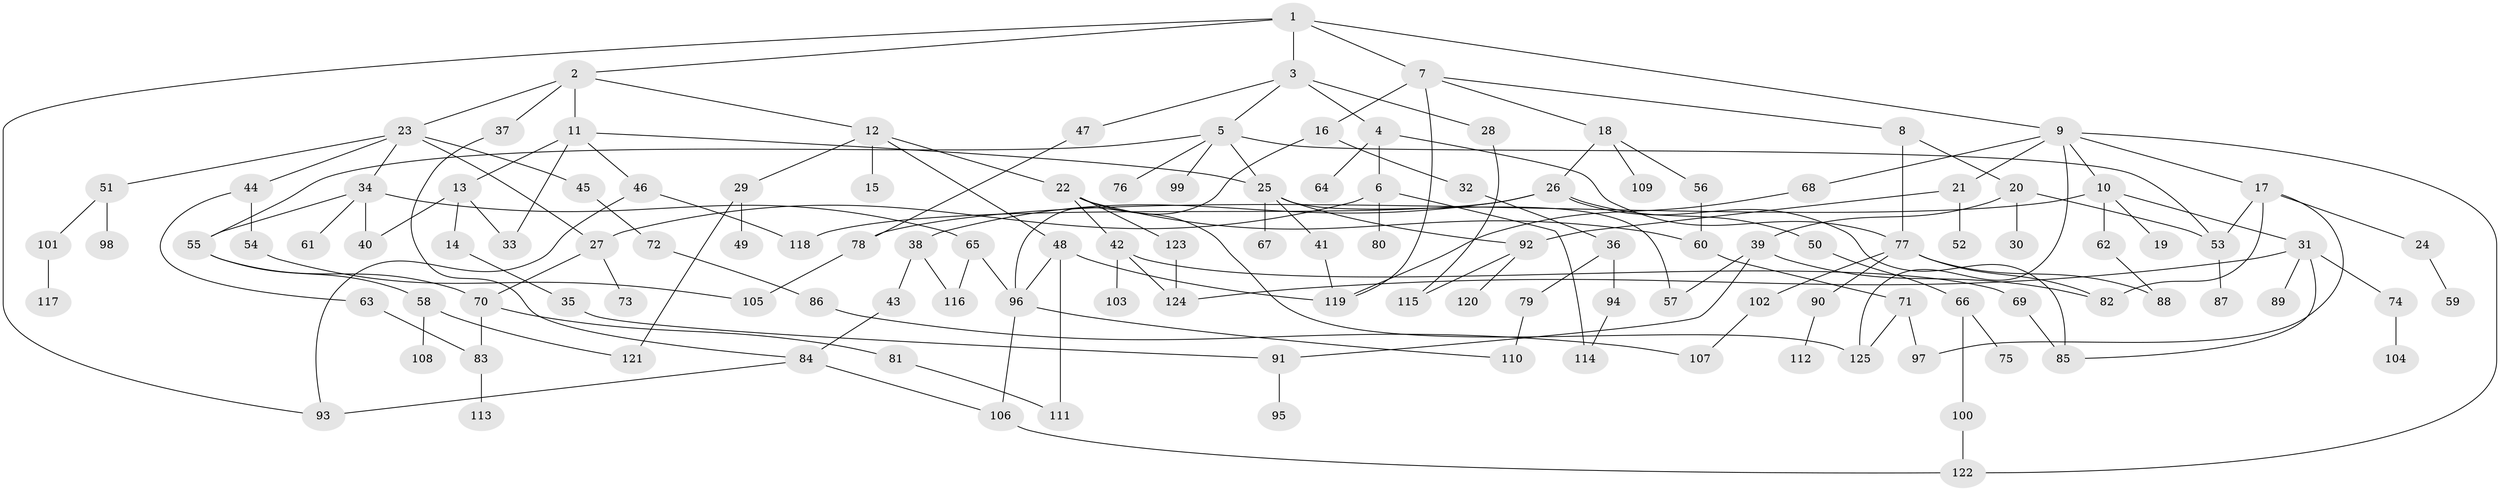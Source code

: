 // coarse degree distribution, {8: 0.031746031746031744, 5: 0.1111111111111111, 3: 0.2698412698412698, 7: 0.015873015873015872, 4: 0.1746031746031746, 2: 0.20634920634920634, 6: 0.047619047619047616, 1: 0.14285714285714285}
// Generated by graph-tools (version 1.1) at 2025/49/03/04/25 22:49:00]
// undirected, 125 vertices, 169 edges
graph export_dot {
  node [color=gray90,style=filled];
  1;
  2;
  3;
  4;
  5;
  6;
  7;
  8;
  9;
  10;
  11;
  12;
  13;
  14;
  15;
  16;
  17;
  18;
  19;
  20;
  21;
  22;
  23;
  24;
  25;
  26;
  27;
  28;
  29;
  30;
  31;
  32;
  33;
  34;
  35;
  36;
  37;
  38;
  39;
  40;
  41;
  42;
  43;
  44;
  45;
  46;
  47;
  48;
  49;
  50;
  51;
  52;
  53;
  54;
  55;
  56;
  57;
  58;
  59;
  60;
  61;
  62;
  63;
  64;
  65;
  66;
  67;
  68;
  69;
  70;
  71;
  72;
  73;
  74;
  75;
  76;
  77;
  78;
  79;
  80;
  81;
  82;
  83;
  84;
  85;
  86;
  87;
  88;
  89;
  90;
  91;
  92;
  93;
  94;
  95;
  96;
  97;
  98;
  99;
  100;
  101;
  102;
  103;
  104;
  105;
  106;
  107;
  108;
  109;
  110;
  111;
  112;
  113;
  114;
  115;
  116;
  117;
  118;
  119;
  120;
  121;
  122;
  123;
  124;
  125;
  1 -- 2;
  1 -- 3;
  1 -- 7;
  1 -- 9;
  1 -- 93;
  2 -- 11;
  2 -- 12;
  2 -- 23;
  2 -- 37;
  3 -- 4;
  3 -- 5;
  3 -- 28;
  3 -- 47;
  4 -- 6;
  4 -- 64;
  4 -- 77;
  5 -- 25;
  5 -- 53;
  5 -- 55;
  5 -- 76;
  5 -- 99;
  6 -- 80;
  6 -- 114;
  6 -- 27;
  7 -- 8;
  7 -- 16;
  7 -- 18;
  7 -- 119;
  8 -- 20;
  8 -- 77;
  9 -- 10;
  9 -- 17;
  9 -- 21;
  9 -- 68;
  9 -- 125;
  9 -- 122;
  10 -- 19;
  10 -- 31;
  10 -- 62;
  10 -- 78;
  11 -- 13;
  11 -- 33;
  11 -- 46;
  11 -- 25;
  12 -- 15;
  12 -- 22;
  12 -- 29;
  12 -- 48;
  13 -- 14;
  13 -- 33;
  13 -- 40;
  14 -- 35;
  16 -- 32;
  16 -- 96;
  17 -- 24;
  17 -- 82;
  17 -- 97;
  17 -- 53;
  18 -- 26;
  18 -- 56;
  18 -- 109;
  20 -- 30;
  20 -- 39;
  20 -- 53;
  21 -- 52;
  21 -- 92;
  22 -- 42;
  22 -- 60;
  22 -- 123;
  22 -- 125;
  23 -- 27;
  23 -- 34;
  23 -- 44;
  23 -- 45;
  23 -- 51;
  24 -- 59;
  25 -- 41;
  25 -- 57;
  25 -- 67;
  25 -- 92;
  26 -- 38;
  26 -- 50;
  26 -- 118;
  26 -- 85;
  27 -- 70;
  27 -- 73;
  28 -- 115;
  29 -- 49;
  29 -- 121;
  31 -- 74;
  31 -- 85;
  31 -- 89;
  31 -- 124;
  32 -- 36;
  34 -- 40;
  34 -- 61;
  34 -- 65;
  34 -- 55;
  35 -- 91;
  36 -- 79;
  36 -- 94;
  37 -- 84;
  38 -- 43;
  38 -- 116;
  39 -- 91;
  39 -- 82;
  39 -- 57;
  41 -- 119;
  42 -- 69;
  42 -- 103;
  42 -- 124;
  43 -- 84;
  44 -- 54;
  44 -- 63;
  45 -- 72;
  46 -- 93;
  46 -- 118;
  47 -- 78;
  48 -- 96;
  48 -- 111;
  48 -- 119;
  50 -- 66;
  51 -- 98;
  51 -- 101;
  53 -- 87;
  54 -- 105;
  55 -- 58;
  55 -- 70;
  56 -- 60;
  58 -- 108;
  58 -- 121;
  60 -- 71;
  62 -- 88;
  63 -- 83;
  65 -- 116;
  65 -- 96;
  66 -- 75;
  66 -- 100;
  68 -- 119;
  69 -- 85;
  70 -- 81;
  70 -- 83;
  71 -- 125;
  71 -- 97;
  72 -- 86;
  74 -- 104;
  77 -- 88;
  77 -- 90;
  77 -- 102;
  77 -- 82;
  78 -- 105;
  79 -- 110;
  81 -- 111;
  83 -- 113;
  84 -- 106;
  84 -- 93;
  86 -- 107;
  90 -- 112;
  91 -- 95;
  92 -- 120;
  92 -- 115;
  94 -- 114;
  96 -- 110;
  96 -- 106;
  100 -- 122;
  101 -- 117;
  102 -- 107;
  106 -- 122;
  123 -- 124;
}
